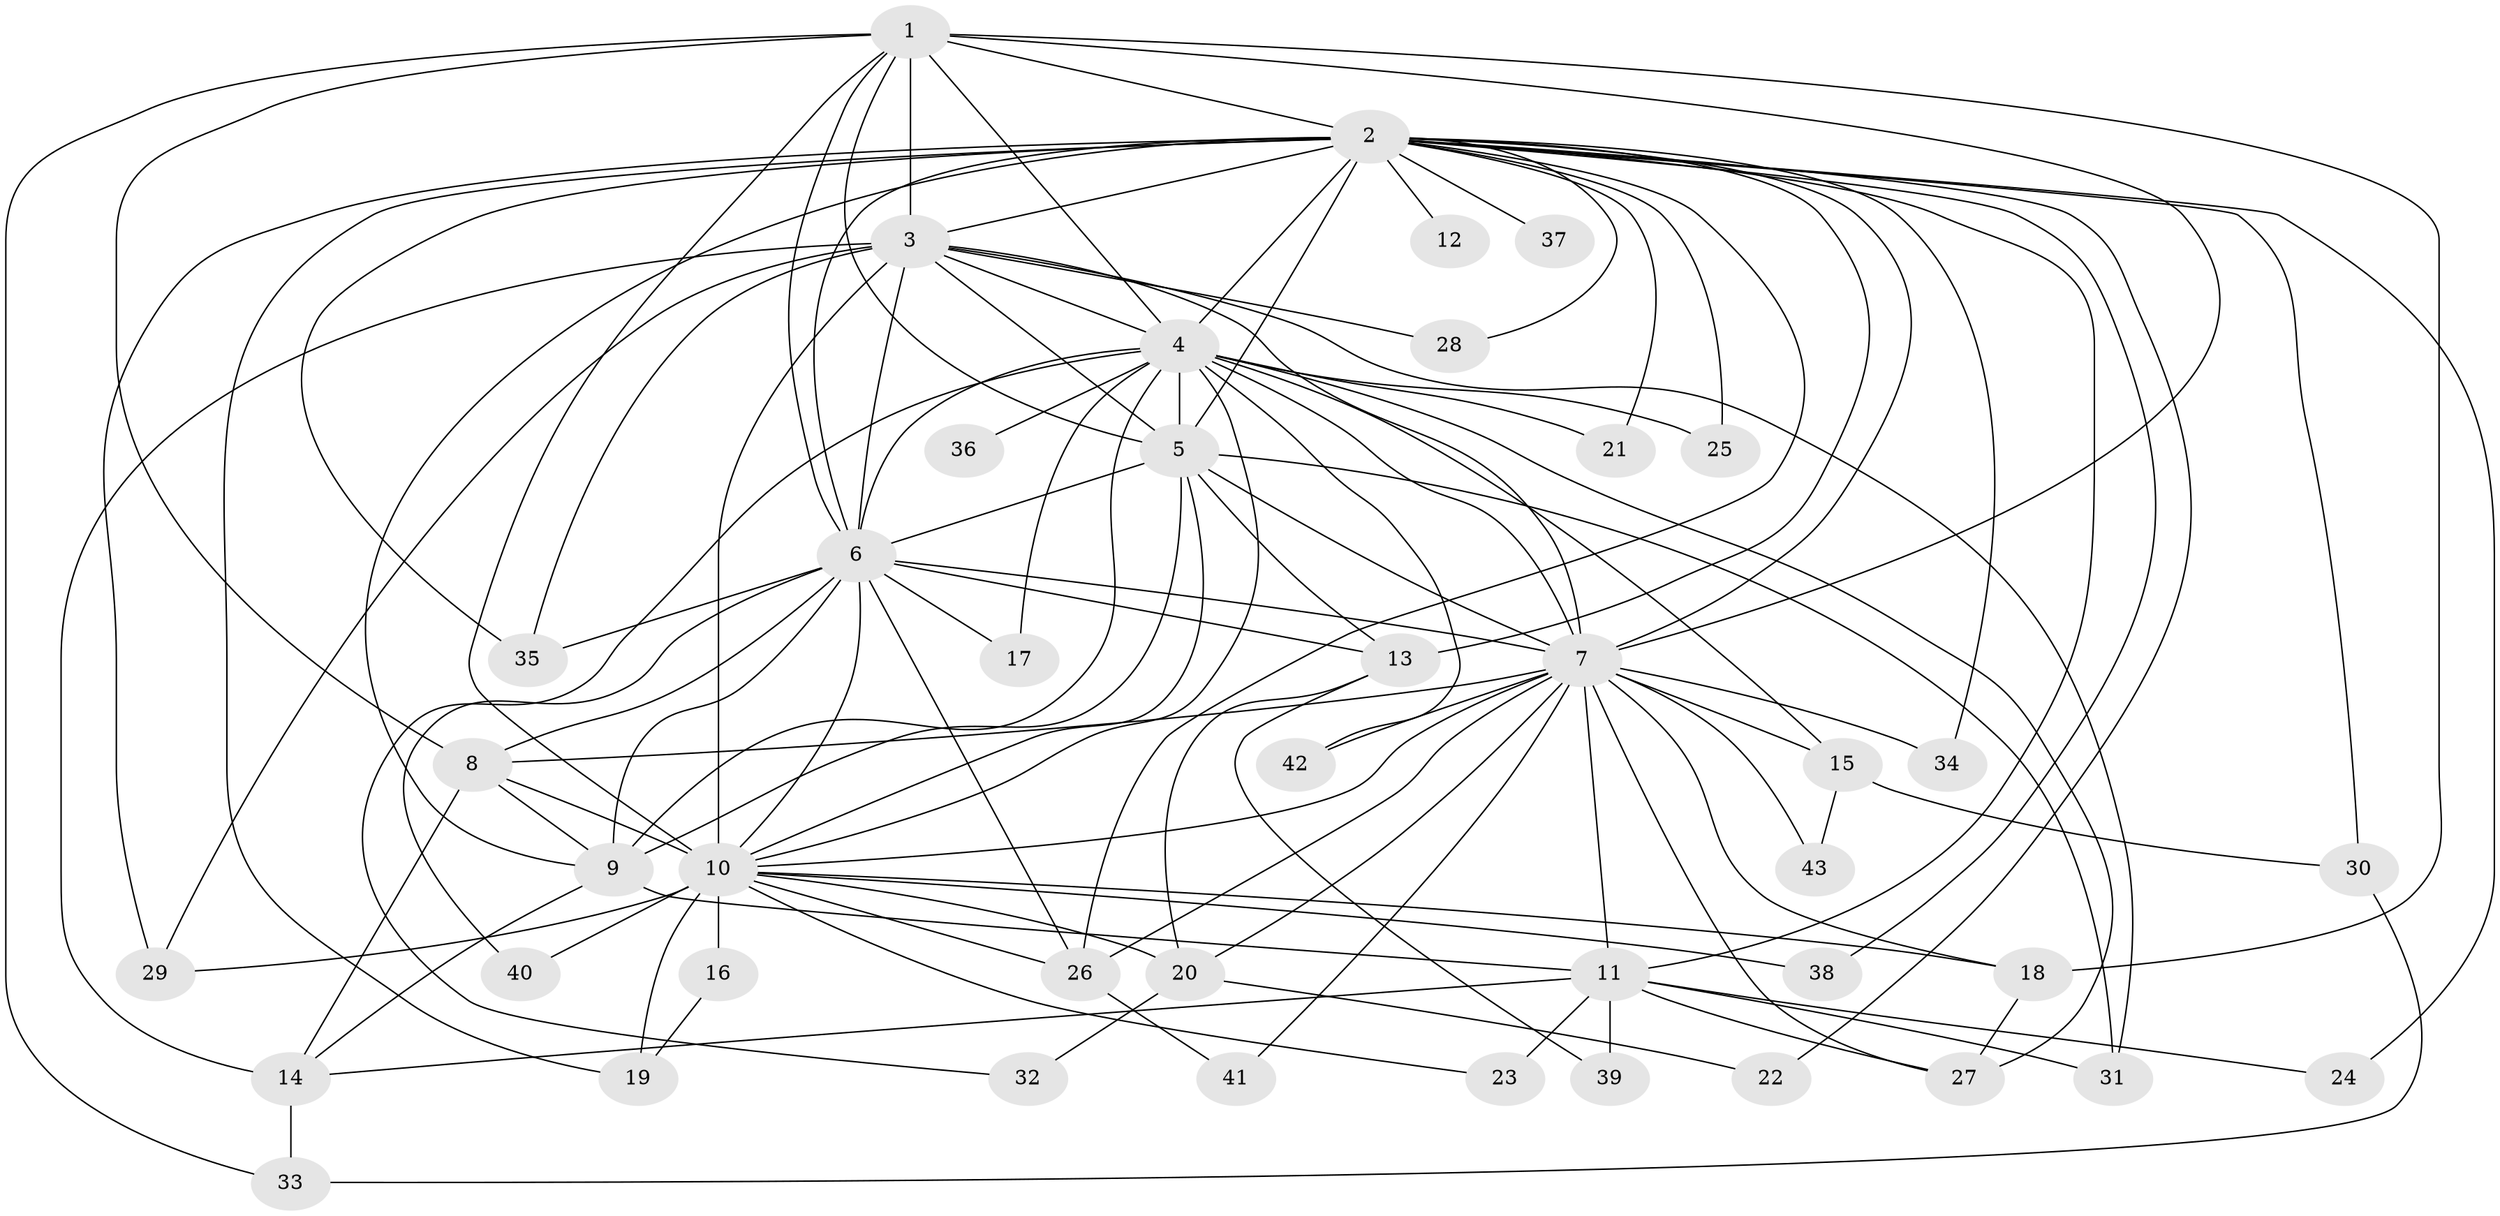 // original degree distribution, {19: 0.011627906976744186, 15: 0.011627906976744186, 13: 0.011627906976744186, 21: 0.011627906976744186, 12: 0.011627906976744186, 20: 0.011627906976744186, 22: 0.023255813953488372, 25: 0.011627906976744186, 16: 0.011627906976744186, 3: 0.18604651162790697, 10: 0.011627906976744186, 8: 0.011627906976744186, 2: 0.5465116279069767, 6: 0.011627906976744186, 4: 0.08139534883720931, 5: 0.03488372093023256}
// Generated by graph-tools (version 1.1) at 2025/49/03/04/25 22:49:33]
// undirected, 43 vertices, 113 edges
graph export_dot {
  node [color=gray90,style=filled];
  1;
  2;
  3;
  4;
  5;
  6;
  7;
  8;
  9;
  10;
  11;
  12;
  13;
  14;
  15;
  16;
  17;
  18;
  19;
  20;
  21;
  22;
  23;
  24;
  25;
  26;
  27;
  28;
  29;
  30;
  31;
  32;
  33;
  34;
  35;
  36;
  37;
  38;
  39;
  40;
  41;
  42;
  43;
  1 -- 2 [weight=2.0];
  1 -- 3 [weight=3.0];
  1 -- 4 [weight=1.0];
  1 -- 5 [weight=2.0];
  1 -- 6 [weight=2.0];
  1 -- 7 [weight=1.0];
  1 -- 8 [weight=3.0];
  1 -- 10 [weight=1.0];
  1 -- 18 [weight=3.0];
  1 -- 33 [weight=1.0];
  2 -- 3 [weight=4.0];
  2 -- 4 [weight=2.0];
  2 -- 5 [weight=4.0];
  2 -- 6 [weight=2.0];
  2 -- 7 [weight=2.0];
  2 -- 9 [weight=1.0];
  2 -- 11 [weight=2.0];
  2 -- 12 [weight=1.0];
  2 -- 13 [weight=1.0];
  2 -- 19 [weight=1.0];
  2 -- 21 [weight=1.0];
  2 -- 22 [weight=1.0];
  2 -- 24 [weight=1.0];
  2 -- 25 [weight=1.0];
  2 -- 26 [weight=1.0];
  2 -- 28 [weight=1.0];
  2 -- 29 [weight=1.0];
  2 -- 30 [weight=1.0];
  2 -- 34 [weight=1.0];
  2 -- 35 [weight=1.0];
  2 -- 37 [weight=1.0];
  2 -- 38 [weight=1.0];
  3 -- 4 [weight=2.0];
  3 -- 5 [weight=4.0];
  3 -- 6 [weight=2.0];
  3 -- 7 [weight=2.0];
  3 -- 10 [weight=8.0];
  3 -- 14 [weight=1.0];
  3 -- 28 [weight=2.0];
  3 -- 29 [weight=1.0];
  3 -- 31 [weight=1.0];
  3 -- 35 [weight=1.0];
  4 -- 5 [weight=3.0];
  4 -- 6 [weight=1.0];
  4 -- 7 [weight=1.0];
  4 -- 9 [weight=1.0];
  4 -- 10 [weight=1.0];
  4 -- 15 [weight=1.0];
  4 -- 17 [weight=1.0];
  4 -- 21 [weight=1.0];
  4 -- 25 [weight=1.0];
  4 -- 27 [weight=1.0];
  4 -- 32 [weight=1.0];
  4 -- 36 [weight=1.0];
  4 -- 42 [weight=1.0];
  5 -- 6 [weight=2.0];
  5 -- 7 [weight=2.0];
  5 -- 9 [weight=4.0];
  5 -- 10 [weight=1.0];
  5 -- 13 [weight=1.0];
  5 -- 31 [weight=1.0];
  6 -- 7 [weight=2.0];
  6 -- 8 [weight=1.0];
  6 -- 9 [weight=1.0];
  6 -- 10 [weight=1.0];
  6 -- 13 [weight=2.0];
  6 -- 17 [weight=1.0];
  6 -- 26 [weight=1.0];
  6 -- 35 [weight=1.0];
  6 -- 40 [weight=1.0];
  7 -- 8 [weight=1.0];
  7 -- 10 [weight=1.0];
  7 -- 11 [weight=1.0];
  7 -- 15 [weight=1.0];
  7 -- 18 [weight=1.0];
  7 -- 20 [weight=1.0];
  7 -- 26 [weight=1.0];
  7 -- 27 [weight=1.0];
  7 -- 34 [weight=1.0];
  7 -- 41 [weight=1.0];
  7 -- 42 [weight=1.0];
  7 -- 43 [weight=1.0];
  8 -- 9 [weight=1.0];
  8 -- 10 [weight=2.0];
  8 -- 14 [weight=1.0];
  9 -- 11 [weight=1.0];
  9 -- 14 [weight=1.0];
  10 -- 16 [weight=1.0];
  10 -- 18 [weight=1.0];
  10 -- 19 [weight=1.0];
  10 -- 20 [weight=1.0];
  10 -- 23 [weight=1.0];
  10 -- 26 [weight=1.0];
  10 -- 29 [weight=1.0];
  10 -- 38 [weight=1.0];
  10 -- 40 [weight=1.0];
  11 -- 14 [weight=1.0];
  11 -- 23 [weight=2.0];
  11 -- 24 [weight=1.0];
  11 -- 27 [weight=1.0];
  11 -- 31 [weight=1.0];
  11 -- 39 [weight=1.0];
  13 -- 20 [weight=1.0];
  13 -- 39 [weight=1.0];
  14 -- 33 [weight=1.0];
  15 -- 30 [weight=1.0];
  15 -- 43 [weight=1.0];
  16 -- 19 [weight=1.0];
  18 -- 27 [weight=1.0];
  20 -- 22 [weight=1.0];
  20 -- 32 [weight=1.0];
  26 -- 41 [weight=1.0];
  30 -- 33 [weight=1.0];
}
